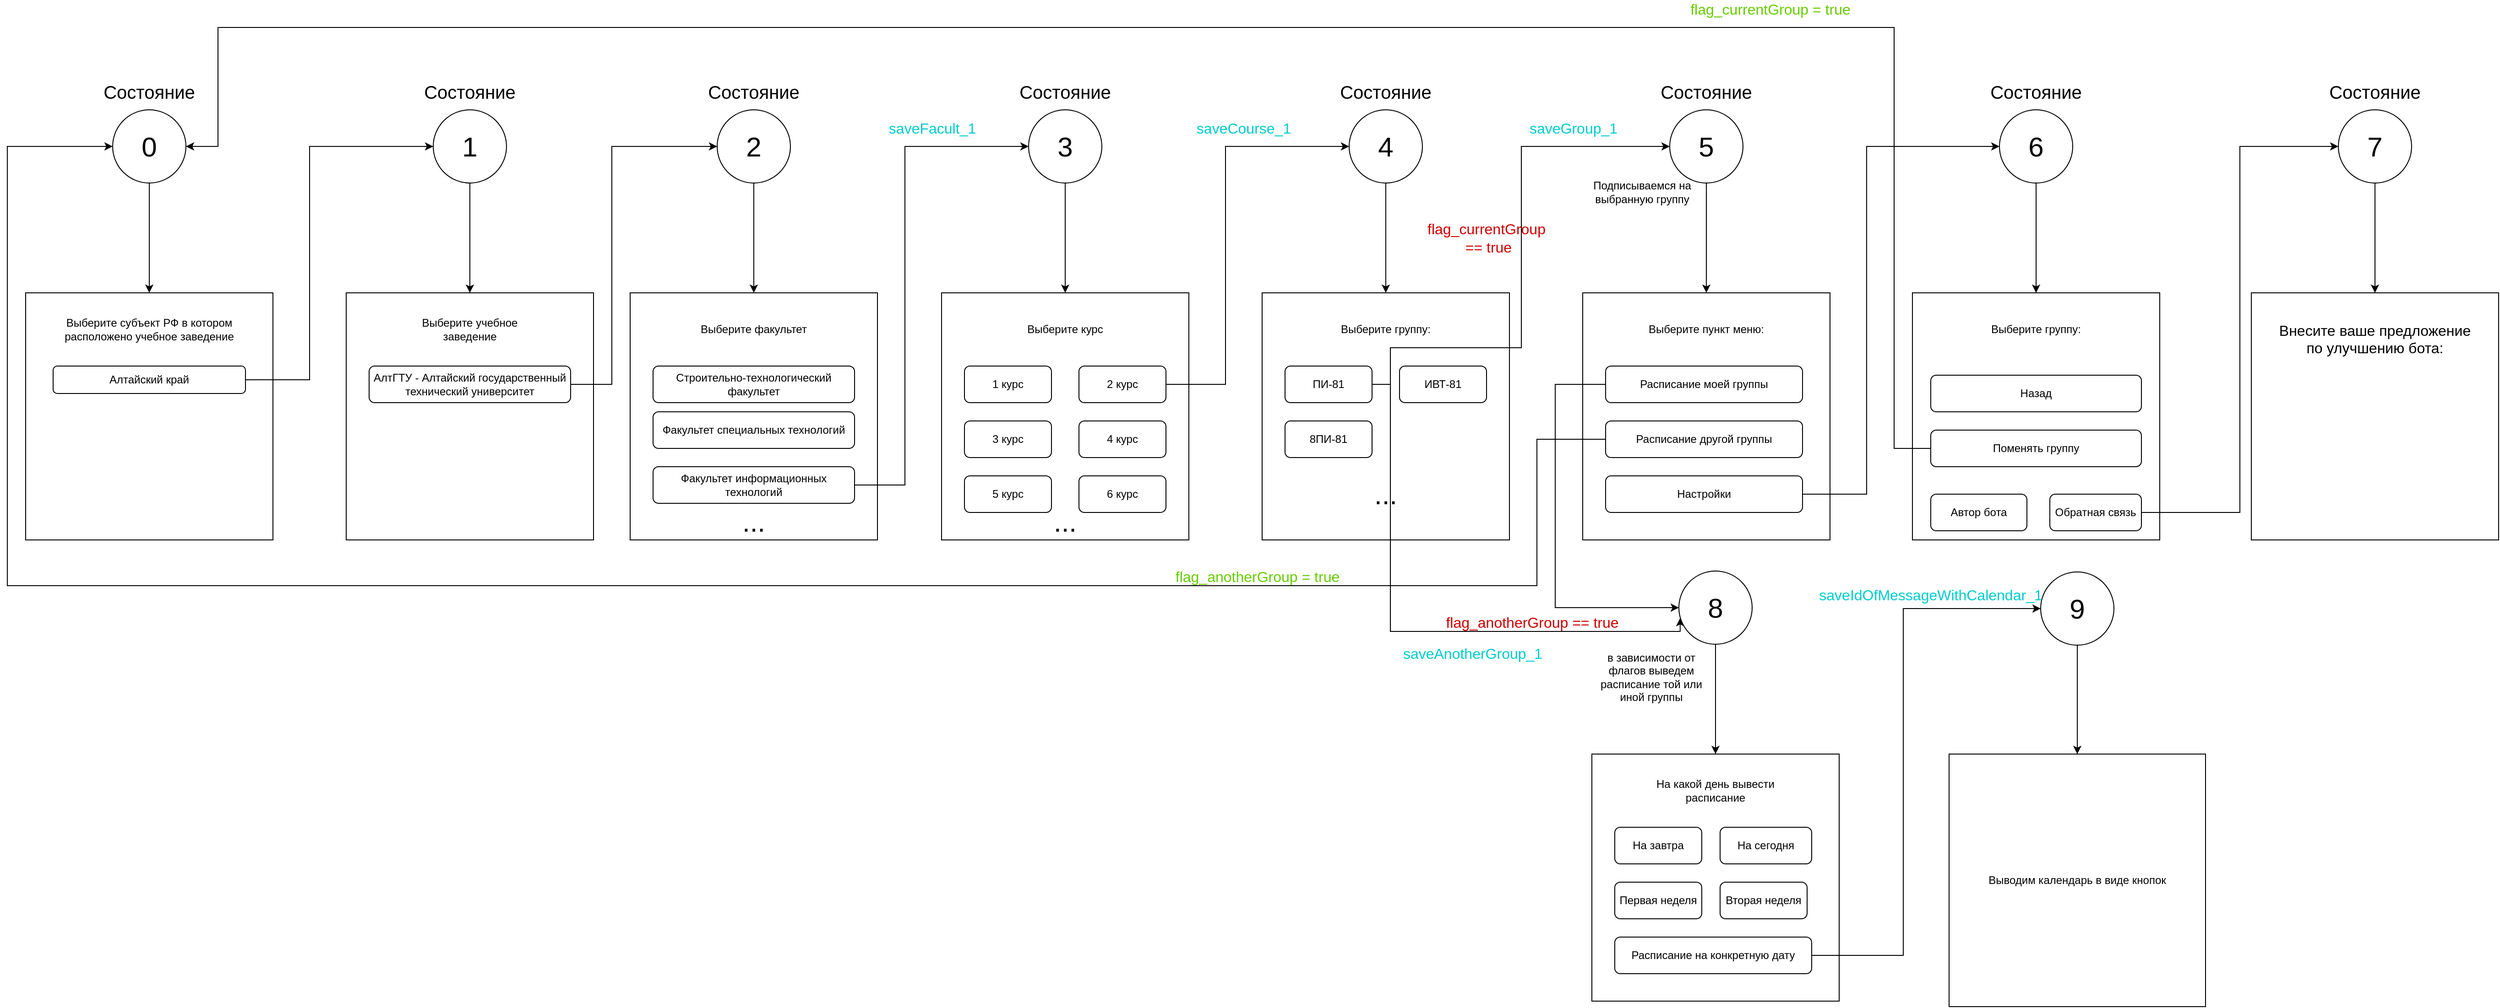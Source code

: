 <mxfile version="13.4.1" type="device"><diagram id="C5mtCXdlvcmgtFDR5LGa" name="Page-1"><mxGraphModel dx="782" dy="689" grid="1" gridSize="10" guides="1" tooltips="1" connect="1" arrows="1" fold="1" page="1" pageScale="1" pageWidth="827" pageHeight="1169" math="0" shadow="0"><root><mxCell id="0"/><mxCell id="1" parent="0"/><mxCell id="ORh8sH6kiMluxgubbkP3-22" style="edgeStyle=orthogonalEdgeStyle;rounded=0;orthogonalLoop=1;jettySize=auto;html=1;exitX=0.5;exitY=1;exitDx=0;exitDy=0;entryX=0.5;entryY=0;entryDx=0;entryDy=0;" parent="1" source="ORh8sH6kiMluxgubbkP3-1" target="ORh8sH6kiMluxgubbkP3-2" edge="1"><mxGeometry relative="1" as="geometry"/></mxCell><mxCell id="ORh8sH6kiMluxgubbkP3-1" value="&lt;font style=&quot;font-size: 30px&quot;&gt;0&lt;/font&gt;" style="ellipse;whiteSpace=wrap;html=1;aspect=fixed;" parent="1" vertex="1"><mxGeometry x="135" y="120" width="80" height="80" as="geometry"/></mxCell><mxCell id="ORh8sH6kiMluxgubbkP3-2" value="" style="whiteSpace=wrap;html=1;aspect=fixed;" parent="1" vertex="1"><mxGeometry x="40" y="320" width="270" height="270" as="geometry"/></mxCell><mxCell id="ORh8sH6kiMluxgubbkP3-23" style="edgeStyle=orthogonalEdgeStyle;rounded=0;orthogonalLoop=1;jettySize=auto;html=1;exitX=0.5;exitY=1;exitDx=0;exitDy=0;entryX=0.5;entryY=0;entryDx=0;entryDy=0;" parent="1" source="ORh8sH6kiMluxgubbkP3-6" target="ORh8sH6kiMluxgubbkP3-7" edge="1"><mxGeometry relative="1" as="geometry"/></mxCell><mxCell id="ORh8sH6kiMluxgubbkP3-6" value="&lt;font style=&quot;font-size: 30px&quot;&gt;1&lt;/font&gt;" style="ellipse;whiteSpace=wrap;html=1;aspect=fixed;" parent="1" vertex="1"><mxGeometry x="485" y="120" width="80" height="80" as="geometry"/></mxCell><mxCell id="ORh8sH6kiMluxgubbkP3-7" value="" style="whiteSpace=wrap;html=1;aspect=fixed;" parent="1" vertex="1"><mxGeometry x="390" y="320" width="270" height="270" as="geometry"/></mxCell><mxCell id="ORh8sH6kiMluxgubbkP3-25" style="edgeStyle=orthogonalEdgeStyle;rounded=0;orthogonalLoop=1;jettySize=auto;html=1;exitX=0.5;exitY=1;exitDx=0;exitDy=0;" parent="1" source="ORh8sH6kiMluxgubbkP3-9" target="ORh8sH6kiMluxgubbkP3-10" edge="1"><mxGeometry relative="1" as="geometry"/></mxCell><mxCell id="ORh8sH6kiMluxgubbkP3-9" value="&lt;font style=&quot;font-size: 30px&quot;&gt;2&lt;/font&gt;" style="ellipse;whiteSpace=wrap;html=1;aspect=fixed;" parent="1" vertex="1"><mxGeometry x="795" y="120" width="80" height="80" as="geometry"/></mxCell><mxCell id="ORh8sH6kiMluxgubbkP3-10" value="" style="whiteSpace=wrap;html=1;aspect=fixed;" parent="1" vertex="1"><mxGeometry x="700" y="320" width="270" height="270" as="geometry"/></mxCell><mxCell id="ORh8sH6kiMluxgubbkP3-12" value="Выберите субъект РФ в котором расположено учебное заведение" style="text;html=1;strokeColor=none;fillColor=none;align=center;verticalAlign=middle;whiteSpace=wrap;rounded=0;" parent="1" vertex="1"><mxGeometry x="70" y="350" width="210" height="20" as="geometry"/></mxCell><mxCell id="ORh8sH6kiMluxgubbkP3-13" value="Выберите учебное заведение" style="text;html=1;strokeColor=none;fillColor=none;align=center;verticalAlign=middle;whiteSpace=wrap;rounded=0;" parent="1" vertex="1"><mxGeometry x="445" y="350" width="160" height="20" as="geometry"/></mxCell><mxCell id="ORh8sH6kiMluxgubbkP3-14" value="Выберите факультет" style="text;html=1;strokeColor=none;fillColor=none;align=center;verticalAlign=middle;whiteSpace=wrap;rounded=0;" parent="1" vertex="1"><mxGeometry x="765" y="350" width="140" height="20" as="geometry"/></mxCell><mxCell id="ORh8sH6kiMluxgubbkP3-21" style="edgeStyle=orthogonalEdgeStyle;rounded=0;orthogonalLoop=1;jettySize=auto;html=1;exitX=1;exitY=0.5;exitDx=0;exitDy=0;entryX=0;entryY=0.5;entryDx=0;entryDy=0;" parent="1" source="ORh8sH6kiMluxgubbkP3-15" target="ORh8sH6kiMluxgubbkP3-6" edge="1"><mxGeometry relative="1" as="geometry"><Array as="points"><mxPoint x="350" y="415"/><mxPoint x="350" y="160"/></Array></mxGeometry></mxCell><mxCell id="ORh8sH6kiMluxgubbkP3-15" value="Алтайский край" style="rounded=1;whiteSpace=wrap;html=1;" parent="1" vertex="1"><mxGeometry x="70" y="400" width="210" height="30" as="geometry"/></mxCell><mxCell id="ORh8sH6kiMluxgubbkP3-24" style="edgeStyle=orthogonalEdgeStyle;rounded=0;orthogonalLoop=1;jettySize=auto;html=1;exitX=1;exitY=0.5;exitDx=0;exitDy=0;entryX=0;entryY=0.5;entryDx=0;entryDy=0;" parent="1" source="ORh8sH6kiMluxgubbkP3-16" target="ORh8sH6kiMluxgubbkP3-9" edge="1"><mxGeometry relative="1" as="geometry"><Array as="points"><mxPoint x="680" y="420"/><mxPoint x="680" y="160"/></Array></mxGeometry></mxCell><mxCell id="ORh8sH6kiMluxgubbkP3-16" value="АлтГТУ - Алтайский государственный технический университет" style="rounded=1;whiteSpace=wrap;html=1;" parent="1" vertex="1"><mxGeometry x="415" y="400" width="220" height="40" as="geometry"/></mxCell><mxCell id="ORh8sH6kiMluxgubbkP3-17" value="&lt;div&gt;&lt;div&gt;Строительно-технологический факультет&lt;/div&gt;&lt;/div&gt;" style="rounded=1;whiteSpace=wrap;html=1;" parent="1" vertex="1"><mxGeometry x="725" y="400" width="220" height="40" as="geometry"/></mxCell><mxCell id="ORh8sH6kiMluxgubbkP3-18" value="&lt;div&gt;&lt;div&gt;Факультет специальных технологий&lt;/div&gt;&lt;/div&gt;" style="rounded=1;whiteSpace=wrap;html=1;" parent="1" vertex="1"><mxGeometry x="725" y="450" width="220" height="40" as="geometry"/></mxCell><mxCell id="ORh8sH6kiMluxgubbkP3-35" style="edgeStyle=orthogonalEdgeStyle;rounded=0;orthogonalLoop=1;jettySize=auto;html=1;exitX=1;exitY=0.5;exitDx=0;exitDy=0;entryX=0;entryY=0.5;entryDx=0;entryDy=0;" parent="1" source="ORh8sH6kiMluxgubbkP3-19" target="ORh8sH6kiMluxgubbkP3-28" edge="1"><mxGeometry relative="1" as="geometry"><Array as="points"><mxPoint x="1000" y="530"/><mxPoint x="1000" y="160"/></Array></mxGeometry></mxCell><mxCell id="ORh8sH6kiMluxgubbkP3-19" value="&lt;div&gt;&lt;div&gt;Факультет информационных технологий&lt;/div&gt;&lt;/div&gt;" style="rounded=1;whiteSpace=wrap;html=1;" parent="1" vertex="1"><mxGeometry x="725" y="510" width="220" height="40" as="geometry"/></mxCell><mxCell id="ORh8sH6kiMluxgubbkP3-20" value="&lt;font style=&quot;font-size: 30px&quot;&gt;...&lt;/font&gt;" style="text;html=1;strokeColor=none;fillColor=none;align=center;verticalAlign=middle;whiteSpace=wrap;rounded=0;" parent="1" vertex="1"><mxGeometry x="815" y="560" width="40" height="20" as="geometry"/></mxCell><mxCell id="ORh8sH6kiMluxgubbkP3-27" style="edgeStyle=orthogonalEdgeStyle;rounded=0;orthogonalLoop=1;jettySize=auto;html=1;exitX=0.5;exitY=1;exitDx=0;exitDy=0;" parent="1" source="ORh8sH6kiMluxgubbkP3-28" target="ORh8sH6kiMluxgubbkP3-29" edge="1"><mxGeometry relative="1" as="geometry"/></mxCell><mxCell id="ORh8sH6kiMluxgubbkP3-28" value="&lt;font style=&quot;font-size: 30px&quot;&gt;3&lt;/font&gt;" style="ellipse;whiteSpace=wrap;html=1;aspect=fixed;" parent="1" vertex="1"><mxGeometry x="1135" y="120" width="80" height="80" as="geometry"/></mxCell><mxCell id="ORh8sH6kiMluxgubbkP3-29" value="" style="whiteSpace=wrap;html=1;aspect=fixed;" parent="1" vertex="1"><mxGeometry x="1040" y="320" width="270" height="270" as="geometry"/></mxCell><mxCell id="ORh8sH6kiMluxgubbkP3-30" value="Выберите курс" style="text;html=1;strokeColor=none;fillColor=none;align=center;verticalAlign=middle;whiteSpace=wrap;rounded=0;" parent="1" vertex="1"><mxGeometry x="1105" y="350" width="140" height="20" as="geometry"/></mxCell><mxCell id="ORh8sH6kiMluxgubbkP3-31" value="&lt;div&gt;&lt;div&gt;1 курс&lt;/div&gt;&lt;/div&gt;" style="rounded=1;whiteSpace=wrap;html=1;" parent="1" vertex="1"><mxGeometry x="1065" y="400" width="95" height="40" as="geometry"/></mxCell><mxCell id="ORh8sH6kiMluxgubbkP3-34" value="&lt;font style=&quot;font-size: 30px&quot;&gt;...&lt;/font&gt;" style="text;html=1;strokeColor=none;fillColor=none;align=center;verticalAlign=middle;whiteSpace=wrap;rounded=0;" parent="1" vertex="1"><mxGeometry x="1155" y="560" width="40" height="20" as="geometry"/></mxCell><mxCell id="ORh8sH6kiMluxgubbkP3-54" style="edgeStyle=orthogonalEdgeStyle;rounded=0;orthogonalLoop=1;jettySize=auto;html=1;exitX=1;exitY=0.5;exitDx=0;exitDy=0;entryX=0;entryY=0.5;entryDx=0;entryDy=0;" parent="1" source="ORh8sH6kiMluxgubbkP3-36" target="ORh8sH6kiMluxgubbkP3-44" edge="1"><mxGeometry relative="1" as="geometry"><Array as="points"><mxPoint x="1350" y="420"/><mxPoint x="1350" y="160"/></Array></mxGeometry></mxCell><mxCell id="ORh8sH6kiMluxgubbkP3-36" value="&lt;div&gt;&lt;div&gt;2 курс&lt;/div&gt;&lt;/div&gt;" style="rounded=1;whiteSpace=wrap;html=1;" parent="1" vertex="1"><mxGeometry x="1190" y="400" width="95" height="40" as="geometry"/></mxCell><mxCell id="ORh8sH6kiMluxgubbkP3-37" value="&lt;div&gt;&lt;div&gt;3 курс&lt;/div&gt;&lt;/div&gt;" style="rounded=1;whiteSpace=wrap;html=1;" parent="1" vertex="1"><mxGeometry x="1065" y="460" width="95" height="40" as="geometry"/></mxCell><mxCell id="ORh8sH6kiMluxgubbkP3-38" value="&lt;div&gt;&lt;div&gt;4 курс&lt;/div&gt;&lt;/div&gt;" style="rounded=1;whiteSpace=wrap;html=1;" parent="1" vertex="1"><mxGeometry x="1190" y="460" width="95" height="40" as="geometry"/></mxCell><mxCell id="ORh8sH6kiMluxgubbkP3-41" value="&lt;div&gt;&lt;div&gt;5 курс&lt;/div&gt;&lt;/div&gt;" style="rounded=1;whiteSpace=wrap;html=1;" parent="1" vertex="1"><mxGeometry x="1065" y="520" width="95" height="40" as="geometry"/></mxCell><mxCell id="ORh8sH6kiMluxgubbkP3-42" value="&lt;div&gt;&lt;div&gt;6 курс&lt;/div&gt;&lt;/div&gt;" style="rounded=1;whiteSpace=wrap;html=1;" parent="1" vertex="1"><mxGeometry x="1190" y="520" width="95" height="40" as="geometry"/></mxCell><mxCell id="ORh8sH6kiMluxgubbkP3-43" style="edgeStyle=orthogonalEdgeStyle;rounded=0;orthogonalLoop=1;jettySize=auto;html=1;exitX=0.5;exitY=1;exitDx=0;exitDy=0;" parent="1" source="ORh8sH6kiMluxgubbkP3-44" target="ORh8sH6kiMluxgubbkP3-45" edge="1"><mxGeometry relative="1" as="geometry"/></mxCell><mxCell id="ORh8sH6kiMluxgubbkP3-44" value="&lt;font style=&quot;font-size: 30px&quot;&gt;4&lt;/font&gt;" style="ellipse;whiteSpace=wrap;html=1;aspect=fixed;" parent="1" vertex="1"><mxGeometry x="1485" y="120" width="80" height="80" as="geometry"/></mxCell><mxCell id="ORh8sH6kiMluxgubbkP3-45" value="" style="whiteSpace=wrap;html=1;aspect=fixed;" parent="1" vertex="1"><mxGeometry x="1390" y="320" width="270" height="270" as="geometry"/></mxCell><mxCell id="ORh8sH6kiMluxgubbkP3-46" value="Выберите группу:" style="text;html=1;strokeColor=none;fillColor=none;align=center;verticalAlign=middle;whiteSpace=wrap;rounded=0;" parent="1" vertex="1"><mxGeometry x="1455" y="350" width="140" height="20" as="geometry"/></mxCell><mxCell id="ORh8sH6kiMluxgubbkP3-76" style="edgeStyle=orthogonalEdgeStyle;rounded=0;orthogonalLoop=1;jettySize=auto;html=1;exitX=1;exitY=0.5;exitDx=0;exitDy=0;entryX=0;entryY=0.5;entryDx=0;entryDy=0;" parent="1" source="ORh8sH6kiMluxgubbkP3-47" target="ORh8sH6kiMluxgubbkP3-59" edge="1"><mxGeometry relative="1" as="geometry"><Array as="points"><mxPoint x="1530" y="420"/><mxPoint x="1530" y="380"/><mxPoint x="1673" y="380"/><mxPoint x="1673" y="160"/></Array></mxGeometry></mxCell><mxCell id="ORh8sH6kiMluxgubbkP3-160" style="edgeStyle=orthogonalEdgeStyle;rounded=0;orthogonalLoop=1;jettySize=auto;html=1;exitX=1;exitY=0.5;exitDx=0;exitDy=0;entryX=0.017;entryY=0.642;entryDx=0;entryDy=0;entryPerimeter=0;" parent="1" source="ORh8sH6kiMluxgubbkP3-47" target="ORh8sH6kiMluxgubbkP3-78" edge="1"><mxGeometry relative="1" as="geometry"><Array as="points"><mxPoint x="1530" y="420"/><mxPoint x="1530" y="690"/><mxPoint x="1846" y="690"/></Array></mxGeometry></mxCell><mxCell id="ORh8sH6kiMluxgubbkP3-47" value="&lt;div&gt;&lt;div&gt;ПИ-81&lt;/div&gt;&lt;/div&gt;" style="rounded=1;whiteSpace=wrap;html=1;" parent="1" vertex="1"><mxGeometry x="1415" y="400" width="95" height="40" as="geometry"/></mxCell><mxCell id="ORh8sH6kiMluxgubbkP3-49" value="&lt;div&gt;&lt;div&gt;ИВТ-81&lt;/div&gt;&lt;/div&gt;" style="rounded=1;whiteSpace=wrap;html=1;" parent="1" vertex="1"><mxGeometry x="1540" y="400" width="95" height="40" as="geometry"/></mxCell><mxCell id="ORh8sH6kiMluxgubbkP3-50" value="&lt;div&gt;&lt;div&gt;8ПИ-81&lt;/div&gt;&lt;/div&gt;" style="rounded=1;whiteSpace=wrap;html=1;" parent="1" vertex="1"><mxGeometry x="1415" y="460" width="95" height="40" as="geometry"/></mxCell><mxCell id="ORh8sH6kiMluxgubbkP3-57" value="&lt;font style=&quot;font-size: 30px&quot;&gt;...&lt;/font&gt;" style="text;html=1;strokeColor=none;fillColor=none;align=center;verticalAlign=middle;whiteSpace=wrap;rounded=0;" parent="1" vertex="1"><mxGeometry x="1505" y="530" width="40" height="20" as="geometry"/></mxCell><mxCell id="ORh8sH6kiMluxgubbkP3-58" style="edgeStyle=orthogonalEdgeStyle;rounded=0;orthogonalLoop=1;jettySize=auto;html=1;exitX=0.5;exitY=1;exitDx=0;exitDy=0;" parent="1" source="ORh8sH6kiMluxgubbkP3-59" target="ORh8sH6kiMluxgubbkP3-60" edge="1"><mxGeometry relative="1" as="geometry"/></mxCell><mxCell id="ORh8sH6kiMluxgubbkP3-59" value="&lt;font style=&quot;font-size: 30px&quot;&gt;5&lt;/font&gt;" style="ellipse;whiteSpace=wrap;html=1;aspect=fixed;" parent="1" vertex="1"><mxGeometry x="1835" y="120" width="80" height="80" as="geometry"/></mxCell><mxCell id="ORh8sH6kiMluxgubbkP3-60" value="" style="whiteSpace=wrap;html=1;aspect=fixed;" parent="1" vertex="1"><mxGeometry x="1740" y="320" width="270" height="270" as="geometry"/></mxCell><mxCell id="ORh8sH6kiMluxgubbkP3-61" value="Выберите пункт меню:" style="text;html=1;strokeColor=none;fillColor=none;align=center;verticalAlign=middle;whiteSpace=wrap;rounded=0;" parent="1" vertex="1"><mxGeometry x="1805" y="350" width="140" height="20" as="geometry"/></mxCell><mxCell id="ORh8sH6kiMluxgubbkP3-86" style="edgeStyle=orthogonalEdgeStyle;rounded=0;orthogonalLoop=1;jettySize=auto;html=1;exitX=0;exitY=0.5;exitDx=0;exitDy=0;entryX=0;entryY=0.5;entryDx=0;entryDy=0;" parent="1" source="ORh8sH6kiMluxgubbkP3-62" target="ORh8sH6kiMluxgubbkP3-78" edge="1"><mxGeometry relative="1" as="geometry"><Array as="points"><mxPoint x="1710" y="420"/><mxPoint x="1710" y="664"/></Array></mxGeometry></mxCell><mxCell id="ORh8sH6kiMluxgubbkP3-62" value="&lt;div&gt;&lt;div&gt;Расписание моей группы&lt;/div&gt;&lt;/div&gt;" style="rounded=1;whiteSpace=wrap;html=1;" parent="1" vertex="1"><mxGeometry x="1765" y="400" width="215" height="40" as="geometry"/></mxCell><mxCell id="ORh8sH6kiMluxgubbkP3-162" style="edgeStyle=orthogonalEdgeStyle;rounded=0;orthogonalLoop=1;jettySize=auto;html=1;exitX=0;exitY=0.5;exitDx=0;exitDy=0;entryX=0;entryY=0.5;entryDx=0;entryDy=0;" parent="1" source="ORh8sH6kiMluxgubbkP3-64" target="ORh8sH6kiMluxgubbkP3-1" edge="1"><mxGeometry relative="1" as="geometry"><Array as="points"><mxPoint x="1690" y="480"/><mxPoint x="1690" y="640"/><mxPoint x="20" y="640"/><mxPoint x="20" y="160"/></Array></mxGeometry></mxCell><mxCell id="ORh8sH6kiMluxgubbkP3-64" value="&lt;div&gt;&lt;div&gt;Расписание другой группы&lt;/div&gt;&lt;/div&gt;" style="rounded=1;whiteSpace=wrap;html=1;" parent="1" vertex="1"><mxGeometry x="1765" y="460" width="215" height="40" as="geometry"/></mxCell><mxCell id="ORh8sH6kiMluxgubbkP3-75" style="edgeStyle=orthogonalEdgeStyle;rounded=0;orthogonalLoop=1;jettySize=auto;html=1;exitX=1;exitY=0.5;exitDx=0;exitDy=0;entryX=0;entryY=0.5;entryDx=0;entryDy=0;" parent="1" source="ORh8sH6kiMluxgubbkP3-67" target="ORh8sH6kiMluxgubbkP3-69" edge="1"><mxGeometry relative="1" as="geometry"><Array as="points"><mxPoint x="2050" y="540"/><mxPoint x="2050" y="160"/></Array></mxGeometry></mxCell><mxCell id="ORh8sH6kiMluxgubbkP3-67" value="&lt;div&gt;&lt;div&gt;Настройки&lt;/div&gt;&lt;/div&gt;" style="rounded=1;whiteSpace=wrap;html=1;" parent="1" vertex="1"><mxGeometry x="1765" y="520" width="215" height="40" as="geometry"/></mxCell><mxCell id="ORh8sH6kiMluxgubbkP3-68" style="edgeStyle=orthogonalEdgeStyle;rounded=0;orthogonalLoop=1;jettySize=auto;html=1;exitX=0.5;exitY=1;exitDx=0;exitDy=0;" parent="1" source="ORh8sH6kiMluxgubbkP3-69" target="ORh8sH6kiMluxgubbkP3-70" edge="1"><mxGeometry relative="1" as="geometry"/></mxCell><mxCell id="ORh8sH6kiMluxgubbkP3-69" value="&lt;font style=&quot;font-size: 30px&quot;&gt;6&lt;/font&gt;" style="ellipse;whiteSpace=wrap;html=1;aspect=fixed;" parent="1" vertex="1"><mxGeometry x="2195" y="120" width="80" height="80" as="geometry"/></mxCell><mxCell id="ORh8sH6kiMluxgubbkP3-70" value="" style="whiteSpace=wrap;html=1;aspect=fixed;" parent="1" vertex="1"><mxGeometry x="2100" y="320" width="270" height="270" as="geometry"/></mxCell><mxCell id="ORh8sH6kiMluxgubbkP3-71" value="Выберите группу:" style="text;html=1;strokeColor=none;fillColor=none;align=center;verticalAlign=middle;whiteSpace=wrap;rounded=0;" parent="1" vertex="1"><mxGeometry x="2165" y="350" width="140" height="20" as="geometry"/></mxCell><mxCell id="ORh8sH6kiMluxgubbkP3-165" style="edgeStyle=orthogonalEdgeStyle;rounded=0;orthogonalLoop=1;jettySize=auto;html=1;exitX=0;exitY=0.5;exitDx=0;exitDy=0;entryX=1;entryY=0.5;entryDx=0;entryDy=0;" parent="1" source="ORh8sH6kiMluxgubbkP3-72" target="ORh8sH6kiMluxgubbkP3-1" edge="1"><mxGeometry relative="1" as="geometry"><Array as="points"><mxPoint x="2080" y="490"/><mxPoint x="2080" y="30"/><mxPoint x="250" y="30"/><mxPoint x="250" y="160"/></Array></mxGeometry></mxCell><mxCell id="ORh8sH6kiMluxgubbkP3-72" value="Поменять группу" style="rounded=1;whiteSpace=wrap;html=1;" parent="1" vertex="1"><mxGeometry x="2120" y="470" width="230" height="40" as="geometry"/></mxCell><mxCell id="ORh8sH6kiMluxgubbkP3-107" style="edgeStyle=orthogonalEdgeStyle;rounded=0;orthogonalLoop=1;jettySize=auto;html=1;exitX=1;exitY=0.5;exitDx=0;exitDy=0;entryX=0;entryY=0.5;entryDx=0;entryDy=0;" parent="1" source="ORh8sH6kiMluxgubbkP3-73" target="ORh8sH6kiMluxgubbkP3-93" edge="1"><mxGeometry relative="1" as="geometry"/></mxCell><mxCell id="ORh8sH6kiMluxgubbkP3-73" value="Обратная связь" style="rounded=1;whiteSpace=wrap;html=1;" parent="1" vertex="1"><mxGeometry x="2250" y="540" width="100" height="40" as="geometry"/></mxCell><mxCell id="ORh8sH6kiMluxgubbkP3-77" style="edgeStyle=orthogonalEdgeStyle;rounded=0;orthogonalLoop=1;jettySize=auto;html=1;exitX=0.5;exitY=1;exitDx=0;exitDy=0;" parent="1" source="ORh8sH6kiMluxgubbkP3-78" target="ORh8sH6kiMluxgubbkP3-79" edge="1"><mxGeometry relative="1" as="geometry"/></mxCell><mxCell id="ORh8sH6kiMluxgubbkP3-78" value="&lt;font style=&quot;font-size: 30px&quot;&gt;8&lt;/font&gt;" style="ellipse;whiteSpace=wrap;html=1;aspect=fixed;" parent="1" vertex="1"><mxGeometry x="1845" y="624" width="80" height="80" as="geometry"/></mxCell><mxCell id="ORh8sH6kiMluxgubbkP3-79" value="" style="whiteSpace=wrap;html=1;aspect=fixed;" parent="1" vertex="1"><mxGeometry x="1750" y="824" width="270" height="270" as="geometry"/></mxCell><mxCell id="ORh8sH6kiMluxgubbkP3-80" value="На какой день вывести расписание" style="text;html=1;strokeColor=none;fillColor=none;align=center;verticalAlign=middle;whiteSpace=wrap;rounded=0;" parent="1" vertex="1"><mxGeometry x="1815" y="854" width="140" height="20" as="geometry"/></mxCell><mxCell id="ORh8sH6kiMluxgubbkP3-81" value="&lt;div&gt;&lt;div&gt;На завтра&lt;/div&gt;&lt;/div&gt;" style="rounded=1;whiteSpace=wrap;html=1;" parent="1" vertex="1"><mxGeometry x="1775" y="904" width="95" height="40" as="geometry"/></mxCell><mxCell id="ORh8sH6kiMluxgubbkP3-82" value="&lt;div&gt;&lt;div&gt;Первая неделя&lt;/div&gt;&lt;/div&gt;" style="rounded=1;whiteSpace=wrap;html=1;" parent="1" vertex="1"><mxGeometry x="1775" y="964" width="95" height="40" as="geometry"/></mxCell><mxCell id="ORh8sH6kiMluxgubbkP3-91" style="edgeStyle=orthogonalEdgeStyle;rounded=0;orthogonalLoop=1;jettySize=auto;html=1;exitX=1;exitY=0.5;exitDx=0;exitDy=0;entryX=0;entryY=0.5;entryDx=0;entryDy=0;" parent="1" source="ORh8sH6kiMluxgubbkP3-83" target="ORh8sH6kiMluxgubbkP3-89" edge="1"><mxGeometry relative="1" as="geometry"><Array as="points"><mxPoint x="2090" y="1044"/><mxPoint x="2090" y="665"/></Array></mxGeometry></mxCell><mxCell id="ORh8sH6kiMluxgubbkP3-83" value="&lt;div&gt;&lt;div&gt;Расписание на конкретную дату&lt;/div&gt;&lt;/div&gt;" style="rounded=1;whiteSpace=wrap;html=1;" parent="1" vertex="1"><mxGeometry x="1775" y="1024" width="215" height="40" as="geometry"/></mxCell><mxCell id="ORh8sH6kiMluxgubbkP3-84" value="&lt;div&gt;&lt;div&gt;На сегодня&lt;/div&gt;&lt;/div&gt;" style="rounded=1;whiteSpace=wrap;html=1;" parent="1" vertex="1"><mxGeometry x="1890" y="904" width="100" height="40" as="geometry"/></mxCell><mxCell id="ORh8sH6kiMluxgubbkP3-85" value="&lt;div&gt;&lt;div&gt;Вторая неделя&lt;/div&gt;&lt;/div&gt;" style="rounded=1;whiteSpace=wrap;html=1;" parent="1" vertex="1"><mxGeometry x="1890" y="964" width="95" height="40" as="geometry"/></mxCell><mxCell id="ORh8sH6kiMluxgubbkP3-87" value="Выводим календарь в виде кнопок" style="rounded=0;whiteSpace=wrap;html=1;" parent="1" vertex="1"><mxGeometry x="2140" y="824" width="280" height="276" as="geometry"/></mxCell><mxCell id="ORh8sH6kiMluxgubbkP3-90" style="edgeStyle=orthogonalEdgeStyle;rounded=0;orthogonalLoop=1;jettySize=auto;html=1;exitX=0.5;exitY=1;exitDx=0;exitDy=0;" parent="1" source="ORh8sH6kiMluxgubbkP3-89" target="ORh8sH6kiMluxgubbkP3-87" edge="1"><mxGeometry relative="1" as="geometry"/></mxCell><mxCell id="ORh8sH6kiMluxgubbkP3-89" value="&lt;font style=&quot;font-size: 30px&quot;&gt;9&lt;/font&gt;" style="ellipse;whiteSpace=wrap;html=1;aspect=fixed;" parent="1" vertex="1"><mxGeometry x="2240" y="625" width="80" height="80" as="geometry"/></mxCell><mxCell id="ORh8sH6kiMluxgubbkP3-92" style="edgeStyle=orthogonalEdgeStyle;rounded=0;orthogonalLoop=1;jettySize=auto;html=1;exitX=0.5;exitY=1;exitDx=0;exitDy=0;" parent="1" source="ORh8sH6kiMluxgubbkP3-93" target="ORh8sH6kiMluxgubbkP3-94" edge="1"><mxGeometry relative="1" as="geometry"/></mxCell><mxCell id="ORh8sH6kiMluxgubbkP3-93" value="&lt;font style=&quot;font-size: 30px&quot;&gt;7&lt;/font&gt;" style="ellipse;whiteSpace=wrap;html=1;aspect=fixed;" parent="1" vertex="1"><mxGeometry x="2565" y="120" width="80" height="80" as="geometry"/></mxCell><mxCell id="ORh8sH6kiMluxgubbkP3-94" value="" style="whiteSpace=wrap;html=1;aspect=fixed;" parent="1" vertex="1"><mxGeometry x="2470" y="320" width="270" height="270" as="geometry"/></mxCell><mxCell id="ORh8sH6kiMluxgubbkP3-95" value="&lt;font style=&quot;font-size: 16px&quot;&gt;Внесите ваше предложение по улучшению бота:&lt;br&gt;&lt;br&gt;&lt;/font&gt;" style="text;html=1;strokeColor=none;fillColor=none;align=center;verticalAlign=middle;whiteSpace=wrap;rounded=0;" parent="1" vertex="1"><mxGeometry x="2490" y="370" width="230" height="20" as="geometry"/></mxCell><mxCell id="ORh8sH6kiMluxgubbkP3-98" value="&lt;font style=&quot;font-size: 20px&quot;&gt;Состояние&lt;/font&gt;" style="text;html=1;strokeColor=none;fillColor=none;align=center;verticalAlign=middle;whiteSpace=wrap;rounded=0;" parent="1" vertex="1"><mxGeometry x="2215" y="90" width="40" height="20" as="geometry"/></mxCell><mxCell id="ORh8sH6kiMluxgubbkP3-99" value="&lt;font style=&quot;font-size: 20px&quot;&gt;Состояние&lt;/font&gt;" style="text;html=1;strokeColor=none;fillColor=none;align=center;verticalAlign=middle;whiteSpace=wrap;rounded=0;" parent="1" vertex="1"><mxGeometry x="2585" y="90" width="40" height="20" as="geometry"/></mxCell><mxCell id="ORh8sH6kiMluxgubbkP3-100" value="&lt;font style=&quot;font-size: 20px&quot;&gt;Состояние&lt;/font&gt;" style="text;html=1;strokeColor=none;fillColor=none;align=center;verticalAlign=middle;whiteSpace=wrap;rounded=0;" parent="1" vertex="1"><mxGeometry x="1855" y="90" width="40" height="20" as="geometry"/></mxCell><mxCell id="ORh8sH6kiMluxgubbkP3-101" value="&lt;font style=&quot;font-size: 20px&quot;&gt;Состояние&lt;/font&gt;" style="text;html=1;strokeColor=none;fillColor=none;align=center;verticalAlign=middle;whiteSpace=wrap;rounded=0;" parent="1" vertex="1"><mxGeometry x="1505" y="90" width="40" height="20" as="geometry"/></mxCell><mxCell id="ORh8sH6kiMluxgubbkP3-102" value="&lt;font style=&quot;font-size: 20px&quot;&gt;Состояние&lt;/font&gt;" style="text;html=1;strokeColor=none;fillColor=none;align=center;verticalAlign=middle;whiteSpace=wrap;rounded=0;" parent="1" vertex="1"><mxGeometry x="1155" y="90" width="40" height="20" as="geometry"/></mxCell><mxCell id="ORh8sH6kiMluxgubbkP3-103" value="&lt;font style=&quot;font-size: 20px&quot;&gt;Состояние&lt;/font&gt;" style="text;html=1;strokeColor=none;fillColor=none;align=center;verticalAlign=middle;whiteSpace=wrap;rounded=0;" parent="1" vertex="1"><mxGeometry x="815" y="90" width="40" height="20" as="geometry"/></mxCell><mxCell id="ORh8sH6kiMluxgubbkP3-104" value="&lt;font style=&quot;font-size: 20px&quot;&gt;Состояние&lt;/font&gt;" style="text;html=1;strokeColor=none;fillColor=none;align=center;verticalAlign=middle;whiteSpace=wrap;rounded=0;" parent="1" vertex="1"><mxGeometry x="505" y="90" width="40" height="20" as="geometry"/></mxCell><mxCell id="ORh8sH6kiMluxgubbkP3-105" value="&lt;font style=&quot;font-size: 20px&quot;&gt;Состояние&lt;/font&gt;" style="text;html=1;strokeColor=none;fillColor=none;align=center;verticalAlign=middle;whiteSpace=wrap;rounded=0;" parent="1" vertex="1"><mxGeometry x="155" y="90" width="40" height="20" as="geometry"/></mxCell><mxCell id="ORh8sH6kiMluxgubbkP3-159" value="&lt;font style=&quot;font-size: 16px&quot; color=&quot;#cc0000&quot;&gt;flag_currentGroup&lt;br&gt;&amp;nbsp;== true&lt;/font&gt;" style="text;html=1;strokeColor=none;fillColor=none;align=center;verticalAlign=middle;whiteSpace=wrap;rounded=0;" parent="1" vertex="1"><mxGeometry x="1530" y="250" width="210" height="20" as="geometry"/></mxCell><mxCell id="ORh8sH6kiMluxgubbkP3-161" value="&lt;font style=&quot;font-size: 16px&quot; color=&quot;#cc0000&quot;&gt;flag_anotherGroup == true&lt;/font&gt;" style="text;html=1;strokeColor=none;fillColor=none;align=center;verticalAlign=middle;whiteSpace=wrap;rounded=0;" parent="1" vertex="1"><mxGeometry x="1560" y="670" width="250" height="20" as="geometry"/></mxCell><mxCell id="ORh8sH6kiMluxgubbkP3-164" value="&lt;font style=&quot;font-size: 16px&quot; color=&quot;#66cc00&quot;&gt;flag_anotherGroup = true&lt;/font&gt;" style="text;html=1;strokeColor=none;fillColor=none;align=center;verticalAlign=middle;whiteSpace=wrap;rounded=0;" parent="1" vertex="1"><mxGeometry x="1260" y="620" width="250" height="20" as="geometry"/></mxCell><mxCell id="ORh8sH6kiMluxgubbkP3-166" value="&lt;font style=&quot;font-size: 16px&quot; color=&quot;#66cc00&quot;&gt;flag_currentGroup = true&lt;/font&gt;" style="text;html=1;strokeColor=none;fillColor=none;align=center;verticalAlign=middle;whiteSpace=wrap;rounded=0;" parent="1" vertex="1"><mxGeometry x="1830" width="230" height="20" as="geometry"/></mxCell><mxCell id="ORh8sH6kiMluxgubbkP3-167" value="Подписываемся на выбранную группу" style="text;html=1;strokeColor=none;fillColor=none;align=center;verticalAlign=middle;whiteSpace=wrap;rounded=0;" parent="1" vertex="1"><mxGeometry x="1730" y="200" width="150" height="20" as="geometry"/></mxCell><mxCell id="ORh8sH6kiMluxgubbkP3-169" value="в зависимости от флагов выведем расписание той или иной группы" style="text;html=1;strokeColor=none;fillColor=none;align=center;verticalAlign=middle;whiteSpace=wrap;rounded=0;" parent="1" vertex="1"><mxGeometry x="1750" y="730" width="130" height="20" as="geometry"/></mxCell><mxCell id="ORh8sH6kiMluxgubbkP3-170" value="&lt;font color=&quot;#00cccc&quot; style=&quot;font-size: 16px&quot;&gt;saveFacult_1&lt;/font&gt;" style="text;html=1;strokeColor=none;fillColor=none;align=center;verticalAlign=middle;whiteSpace=wrap;rounded=0;" parent="1" vertex="1"><mxGeometry x="1010" y="130" width="40" height="20" as="geometry"/></mxCell><mxCell id="ORh8sH6kiMluxgubbkP3-171" value="&lt;font color=&quot;#00cccc&quot; style=&quot;font-size: 16px&quot;&gt;saveGroup_1&lt;/font&gt;" style="text;html=1;strokeColor=none;fillColor=none;align=center;verticalAlign=middle;whiteSpace=wrap;rounded=0;" parent="1" vertex="1"><mxGeometry x="1710" y="130" width="40" height="20" as="geometry"/></mxCell><mxCell id="ORh8sH6kiMluxgubbkP3-175" value="&lt;font color=&quot;#00cccc&quot;&gt;&lt;span style=&quot;font-size: 16px&quot;&gt;saveAnotherGroup_1&lt;br&gt;&lt;/span&gt;&lt;/font&gt;" style="text;html=1;strokeColor=none;fillColor=none;align=center;verticalAlign=middle;whiteSpace=wrap;rounded=0;" parent="1" vertex="1"><mxGeometry x="1600" y="704" width="40" height="20" as="geometry"/></mxCell><mxCell id="ORh8sH6kiMluxgubbkP3-176" value="&lt;font color=&quot;#00cccc&quot; style=&quot;font-size: 16px&quot;&gt;saveCourse_1&lt;/font&gt;" style="text;html=1;strokeColor=none;fillColor=none;align=center;verticalAlign=middle;whiteSpace=wrap;rounded=0;" parent="1" vertex="1"><mxGeometry x="1350" y="130" width="40" height="20" as="geometry"/></mxCell><mxCell id="ORh8sH6kiMluxgubbkP3-177" value="&lt;font color=&quot;#00cccc&quot;&gt;&lt;span style=&quot;font-size: 16px&quot;&gt;saveIdOfMessageWithCalendar_1&lt;/span&gt;&lt;br&gt;&lt;/font&gt;" style="text;html=1;strokeColor=none;fillColor=none;align=center;verticalAlign=middle;whiteSpace=wrap;rounded=0;" parent="1" vertex="1"><mxGeometry x="2100" y="640" width="40" height="20" as="geometry"/></mxCell><mxCell id="31kZxXCuC9m4e--4WvUK-1" value="Автор бота" style="rounded=1;whiteSpace=wrap;html=1;" vertex="1" parent="1"><mxGeometry x="2120" y="540" width="105" height="40" as="geometry"/></mxCell><mxCell id="31kZxXCuC9m4e--4WvUK-2" value="Назад" style="rounded=1;whiteSpace=wrap;html=1;" vertex="1" parent="1"><mxGeometry x="2120" y="410" width="230" height="40" as="geometry"/></mxCell></root></mxGraphModel></diagram></mxfile>
